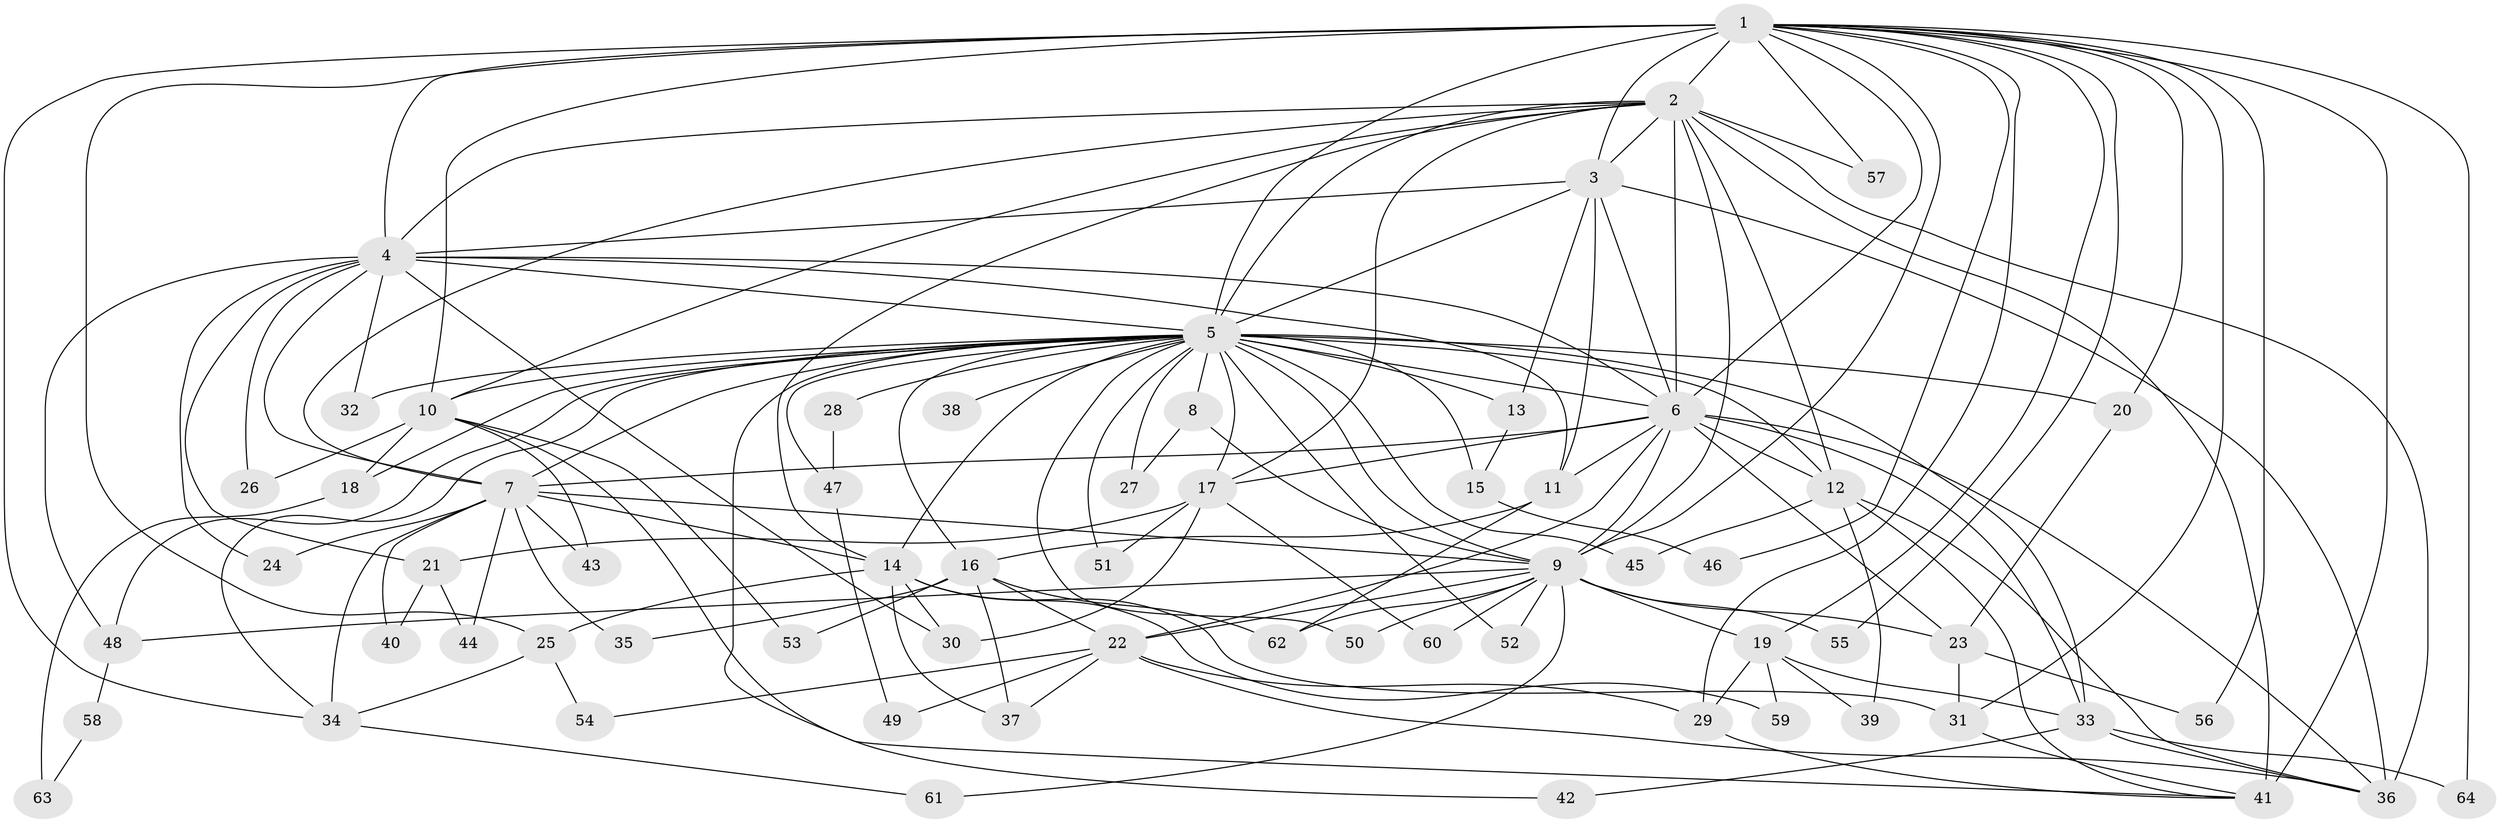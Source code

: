 // original degree distribution, {22: 0.0078125, 21: 0.0078125, 18: 0.0078125, 14: 0.0078125, 19: 0.0078125, 17: 0.0078125, 27: 0.0078125, 38: 0.0078125, 15: 0.0078125, 32: 0.0078125, 2: 0.578125, 11: 0.0078125, 4: 0.09375, 6: 0.0234375, 5: 0.046875, 3: 0.140625, 8: 0.015625, 7: 0.015625}
// Generated by graph-tools (version 1.1) at 2025/49/03/04/25 22:49:54]
// undirected, 64 vertices, 157 edges
graph export_dot {
  node [color=gray90,style=filled];
  1;
  2;
  3;
  4;
  5;
  6;
  7;
  8;
  9;
  10;
  11;
  12;
  13;
  14;
  15;
  16;
  17;
  18;
  19;
  20;
  21;
  22;
  23;
  24;
  25;
  26;
  27;
  28;
  29;
  30;
  31;
  32;
  33;
  34;
  35;
  36;
  37;
  38;
  39;
  40;
  41;
  42;
  43;
  44;
  45;
  46;
  47;
  48;
  49;
  50;
  51;
  52;
  53;
  54;
  55;
  56;
  57;
  58;
  59;
  60;
  61;
  62;
  63;
  64;
  1 -- 2 [weight=4.0];
  1 -- 3 [weight=4.0];
  1 -- 4 [weight=2.0];
  1 -- 5 [weight=4.0];
  1 -- 6 [weight=2.0];
  1 -- 9 [weight=3.0];
  1 -- 10 [weight=2.0];
  1 -- 19 [weight=1.0];
  1 -- 20 [weight=1.0];
  1 -- 25 [weight=1.0];
  1 -- 29 [weight=3.0];
  1 -- 31 [weight=2.0];
  1 -- 34 [weight=1.0];
  1 -- 41 [weight=1.0];
  1 -- 46 [weight=1.0];
  1 -- 55 [weight=1.0];
  1 -- 56 [weight=1.0];
  1 -- 57 [weight=1.0];
  1 -- 64 [weight=1.0];
  2 -- 3 [weight=4.0];
  2 -- 4 [weight=2.0];
  2 -- 5 [weight=4.0];
  2 -- 6 [weight=3.0];
  2 -- 7 [weight=1.0];
  2 -- 9 [weight=1.0];
  2 -- 10 [weight=1.0];
  2 -- 12 [weight=1.0];
  2 -- 14 [weight=1.0];
  2 -- 17 [weight=1.0];
  2 -- 36 [weight=5.0];
  2 -- 41 [weight=4.0];
  2 -- 57 [weight=2.0];
  3 -- 4 [weight=3.0];
  3 -- 5 [weight=4.0];
  3 -- 6 [weight=2.0];
  3 -- 11 [weight=4.0];
  3 -- 13 [weight=3.0];
  3 -- 36 [weight=1.0];
  4 -- 5 [weight=2.0];
  4 -- 6 [weight=1.0];
  4 -- 7 [weight=1.0];
  4 -- 11 [weight=2.0];
  4 -- 21 [weight=1.0];
  4 -- 24 [weight=1.0];
  4 -- 26 [weight=1.0];
  4 -- 30 [weight=1.0];
  4 -- 32 [weight=1.0];
  4 -- 48 [weight=1.0];
  5 -- 6 [weight=2.0];
  5 -- 7 [weight=1.0];
  5 -- 8 [weight=4.0];
  5 -- 9 [weight=5.0];
  5 -- 10 [weight=2.0];
  5 -- 12 [weight=1.0];
  5 -- 13 [weight=2.0];
  5 -- 14 [weight=1.0];
  5 -- 15 [weight=1.0];
  5 -- 16 [weight=2.0];
  5 -- 17 [weight=1.0];
  5 -- 18 [weight=1.0];
  5 -- 20 [weight=1.0];
  5 -- 27 [weight=1.0];
  5 -- 28 [weight=1.0];
  5 -- 32 [weight=1.0];
  5 -- 33 [weight=2.0];
  5 -- 34 [weight=1.0];
  5 -- 38 [weight=2.0];
  5 -- 42 [weight=1.0];
  5 -- 45 [weight=1.0];
  5 -- 47 [weight=1.0];
  5 -- 48 [weight=1.0];
  5 -- 50 [weight=1.0];
  5 -- 51 [weight=1.0];
  5 -- 52 [weight=1.0];
  6 -- 7 [weight=1.0];
  6 -- 9 [weight=16.0];
  6 -- 11 [weight=1.0];
  6 -- 12 [weight=2.0];
  6 -- 17 [weight=1.0];
  6 -- 22 [weight=2.0];
  6 -- 23 [weight=1.0];
  6 -- 33 [weight=1.0];
  6 -- 36 [weight=1.0];
  7 -- 9 [weight=1.0];
  7 -- 14 [weight=1.0];
  7 -- 24 [weight=1.0];
  7 -- 34 [weight=1.0];
  7 -- 35 [weight=1.0];
  7 -- 40 [weight=1.0];
  7 -- 43 [weight=1.0];
  7 -- 44 [weight=1.0];
  8 -- 9 [weight=1.0];
  8 -- 27 [weight=1.0];
  9 -- 19 [weight=1.0];
  9 -- 22 [weight=1.0];
  9 -- 23 [weight=1.0];
  9 -- 48 [weight=1.0];
  9 -- 50 [weight=1.0];
  9 -- 52 [weight=1.0];
  9 -- 55 [weight=1.0];
  9 -- 60 [weight=1.0];
  9 -- 61 [weight=1.0];
  9 -- 62 [weight=1.0];
  10 -- 18 [weight=1.0];
  10 -- 26 [weight=1.0];
  10 -- 41 [weight=1.0];
  10 -- 43 [weight=1.0];
  10 -- 53 [weight=1.0];
  11 -- 16 [weight=1.0];
  11 -- 62 [weight=1.0];
  12 -- 36 [weight=1.0];
  12 -- 39 [weight=1.0];
  12 -- 41 [weight=1.0];
  12 -- 45 [weight=1.0];
  13 -- 15 [weight=1.0];
  14 -- 25 [weight=1.0];
  14 -- 30 [weight=1.0];
  14 -- 31 [weight=1.0];
  14 -- 37 [weight=1.0];
  14 -- 59 [weight=1.0];
  15 -- 46 [weight=1.0];
  16 -- 22 [weight=1.0];
  16 -- 35 [weight=1.0];
  16 -- 37 [weight=1.0];
  16 -- 53 [weight=1.0];
  16 -- 62 [weight=1.0];
  17 -- 21 [weight=1.0];
  17 -- 30 [weight=1.0];
  17 -- 51 [weight=1.0];
  17 -- 60 [weight=1.0];
  18 -- 63 [weight=1.0];
  19 -- 29 [weight=1.0];
  19 -- 33 [weight=1.0];
  19 -- 39 [weight=1.0];
  19 -- 59 [weight=1.0];
  20 -- 23 [weight=1.0];
  21 -- 40 [weight=1.0];
  21 -- 44 [weight=1.0];
  22 -- 29 [weight=1.0];
  22 -- 36 [weight=1.0];
  22 -- 37 [weight=1.0];
  22 -- 49 [weight=1.0];
  22 -- 54 [weight=1.0];
  23 -- 31 [weight=2.0];
  23 -- 56 [weight=1.0];
  25 -- 34 [weight=1.0];
  25 -- 54 [weight=1.0];
  28 -- 47 [weight=1.0];
  29 -- 41 [weight=1.0];
  31 -- 41 [weight=1.0];
  33 -- 36 [weight=2.0];
  33 -- 42 [weight=1.0];
  33 -- 64 [weight=1.0];
  34 -- 61 [weight=1.0];
  47 -- 49 [weight=1.0];
  48 -- 58 [weight=1.0];
  58 -- 63 [weight=1.0];
}
